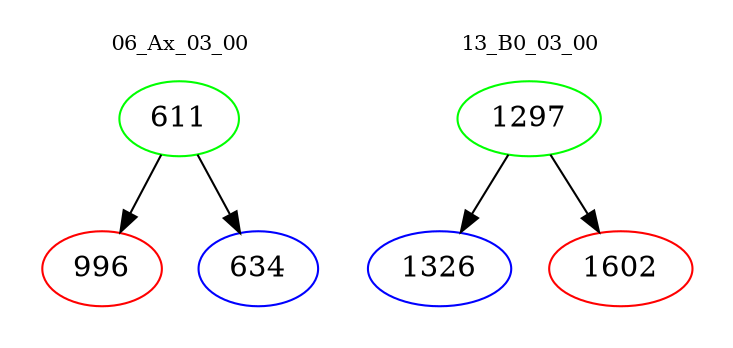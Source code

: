 digraph{
subgraph cluster_0 {
color = white
label = "06_Ax_03_00";
fontsize=10;
T0_611 [label="611", color="green"]
T0_611 -> T0_996 [color="black"]
T0_996 [label="996", color="red"]
T0_611 -> T0_634 [color="black"]
T0_634 [label="634", color="blue"]
}
subgraph cluster_1 {
color = white
label = "13_B0_03_00";
fontsize=10;
T1_1297 [label="1297", color="green"]
T1_1297 -> T1_1326 [color="black"]
T1_1326 [label="1326", color="blue"]
T1_1297 -> T1_1602 [color="black"]
T1_1602 [label="1602", color="red"]
}
}
